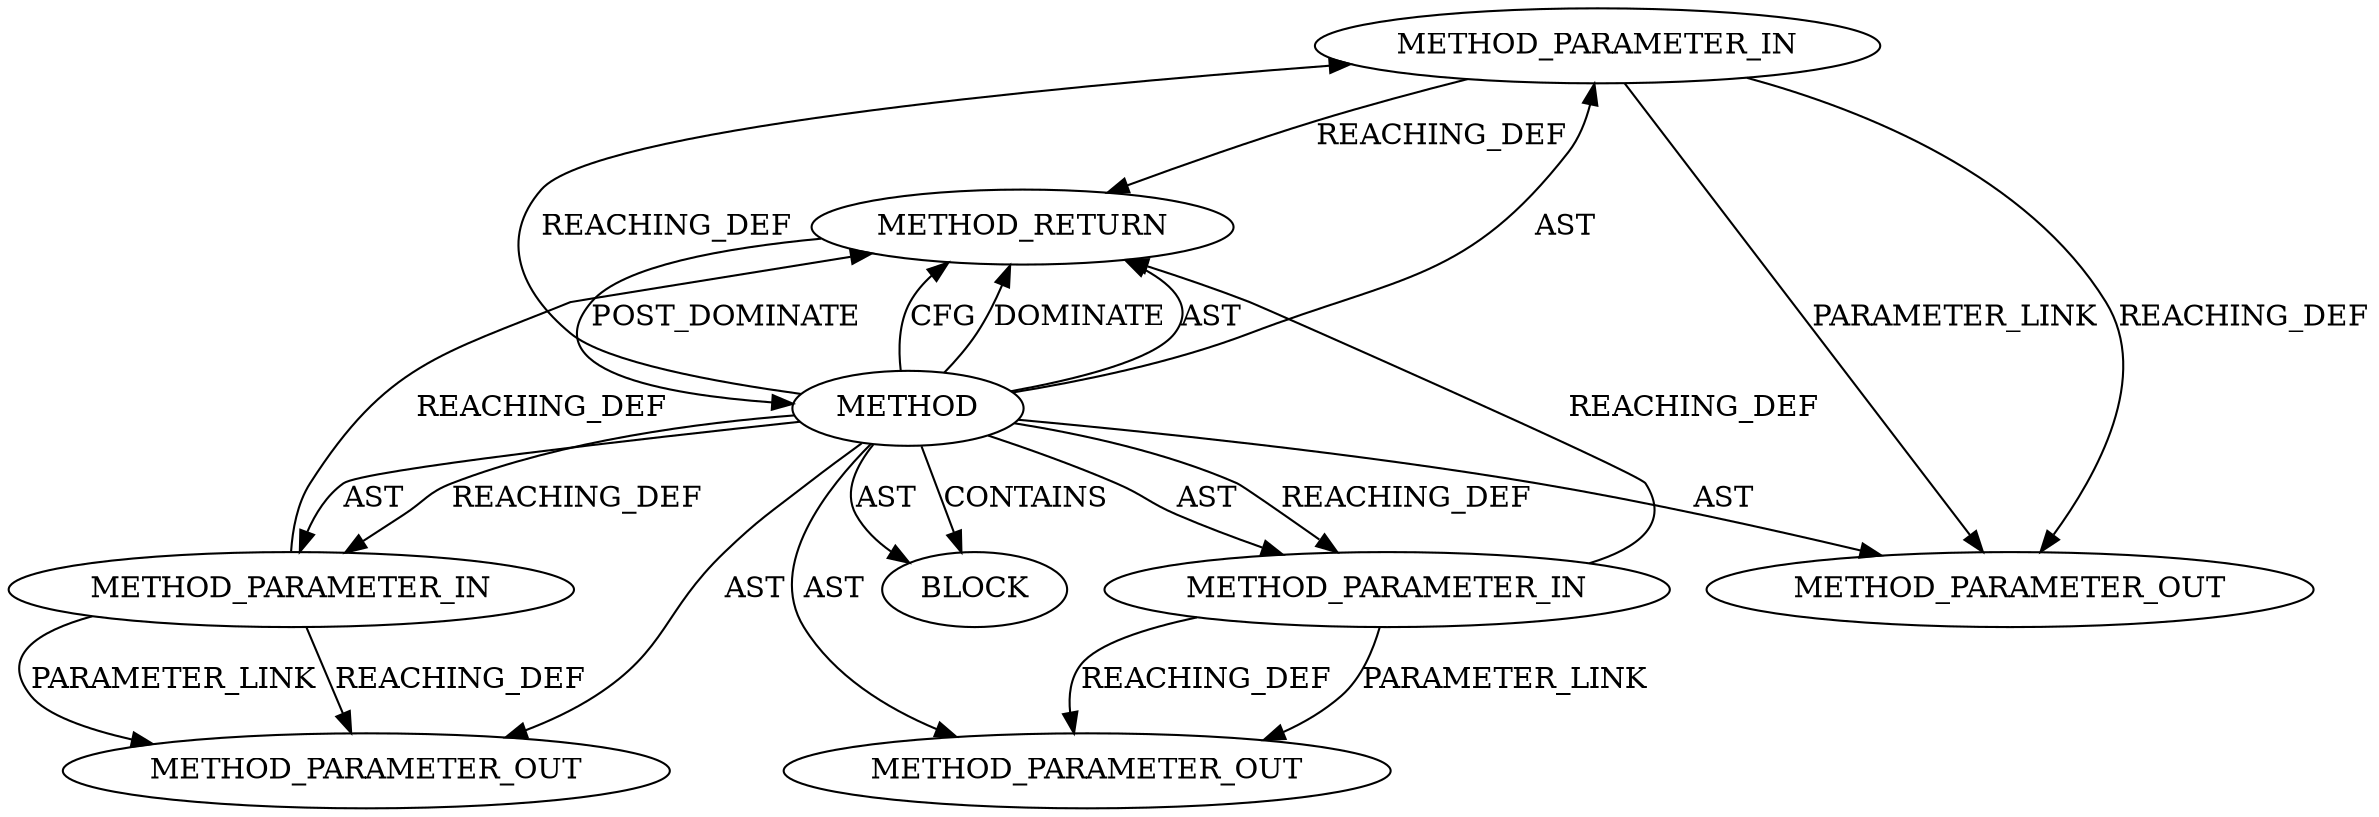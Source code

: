 digraph {
  20141 [label=METHOD_PARAMETER_IN ORDER=1 CODE="p1" IS_VARIADIC=false TYPE_FULL_NAME="ANY" EVALUATION_STRATEGY="BY_VALUE" INDEX=1 NAME="p1"]
  20145 [label=METHOD_RETURN ORDER=2 CODE="RET" TYPE_FULL_NAME="ANY" EVALUATION_STRATEGY="BY_VALUE"]
  20144 [label=BLOCK ORDER=1 ARGUMENT_INDEX=1 CODE="<empty>" TYPE_FULL_NAME="ANY"]
  22068 [label=METHOD_PARAMETER_OUT ORDER=3 CODE="p3" IS_VARIADIC=false TYPE_FULL_NAME="ANY" EVALUATION_STRATEGY="BY_VALUE" INDEX=3 NAME="p3"]
  20142 [label=METHOD_PARAMETER_IN ORDER=2 CODE="p2" IS_VARIADIC=false TYPE_FULL_NAME="ANY" EVALUATION_STRATEGY="BY_VALUE" INDEX=2 NAME="p2"]
  22066 [label=METHOD_PARAMETER_OUT ORDER=1 CODE="p1" IS_VARIADIC=false TYPE_FULL_NAME="ANY" EVALUATION_STRATEGY="BY_VALUE" INDEX=1 NAME="p1"]
  22067 [label=METHOD_PARAMETER_OUT ORDER=2 CODE="p2" IS_VARIADIC=false TYPE_FULL_NAME="ANY" EVALUATION_STRATEGY="BY_VALUE" INDEX=2 NAME="p2"]
  20143 [label=METHOD_PARAMETER_IN ORDER=3 CODE="p3" IS_VARIADIC=false TYPE_FULL_NAME="ANY" EVALUATION_STRATEGY="BY_VALUE" INDEX=3 NAME="p3"]
  20140 [label=METHOD AST_PARENT_TYPE="NAMESPACE_BLOCK" AST_PARENT_FULL_NAME="<global>" ORDER=0 CODE="<empty>" FULL_NAME="scatterwalk_done" IS_EXTERNAL=true FILENAME="<empty>" SIGNATURE="" NAME="scatterwalk_done"]
  20145 -> 20140 [label=POST_DOMINATE ]
  20140 -> 20144 [label=AST ]
  20141 -> 22066 [label=PARAMETER_LINK ]
  20140 -> 20145 [label=CFG ]
  20142 -> 22067 [label=REACHING_DEF VARIABLE="p2"]
  20140 -> 20144 [label=CONTAINS ]
  20143 -> 20145 [label=REACHING_DEF VARIABLE="p3"]
  20140 -> 20142 [label=AST ]
  20140 -> 22066 [label=AST ]
  20140 -> 20145 [label=DOMINATE ]
  20143 -> 22068 [label=PARAMETER_LINK ]
  20142 -> 20145 [label=REACHING_DEF VARIABLE="p2"]
  20140 -> 22068 [label=AST ]
  20140 -> 20145 [label=AST ]
  20140 -> 20141 [label=AST ]
  20141 -> 20145 [label=REACHING_DEF VARIABLE="p1"]
  20140 -> 20143 [label=AST ]
  20142 -> 22067 [label=PARAMETER_LINK ]
  20140 -> 20142 [label=REACHING_DEF VARIABLE=""]
  20141 -> 22066 [label=REACHING_DEF VARIABLE="p1"]
  20140 -> 22067 [label=AST ]
  20143 -> 22068 [label=REACHING_DEF VARIABLE="p3"]
  20140 -> 20143 [label=REACHING_DEF VARIABLE=""]
  20140 -> 20141 [label=REACHING_DEF VARIABLE=""]
}
